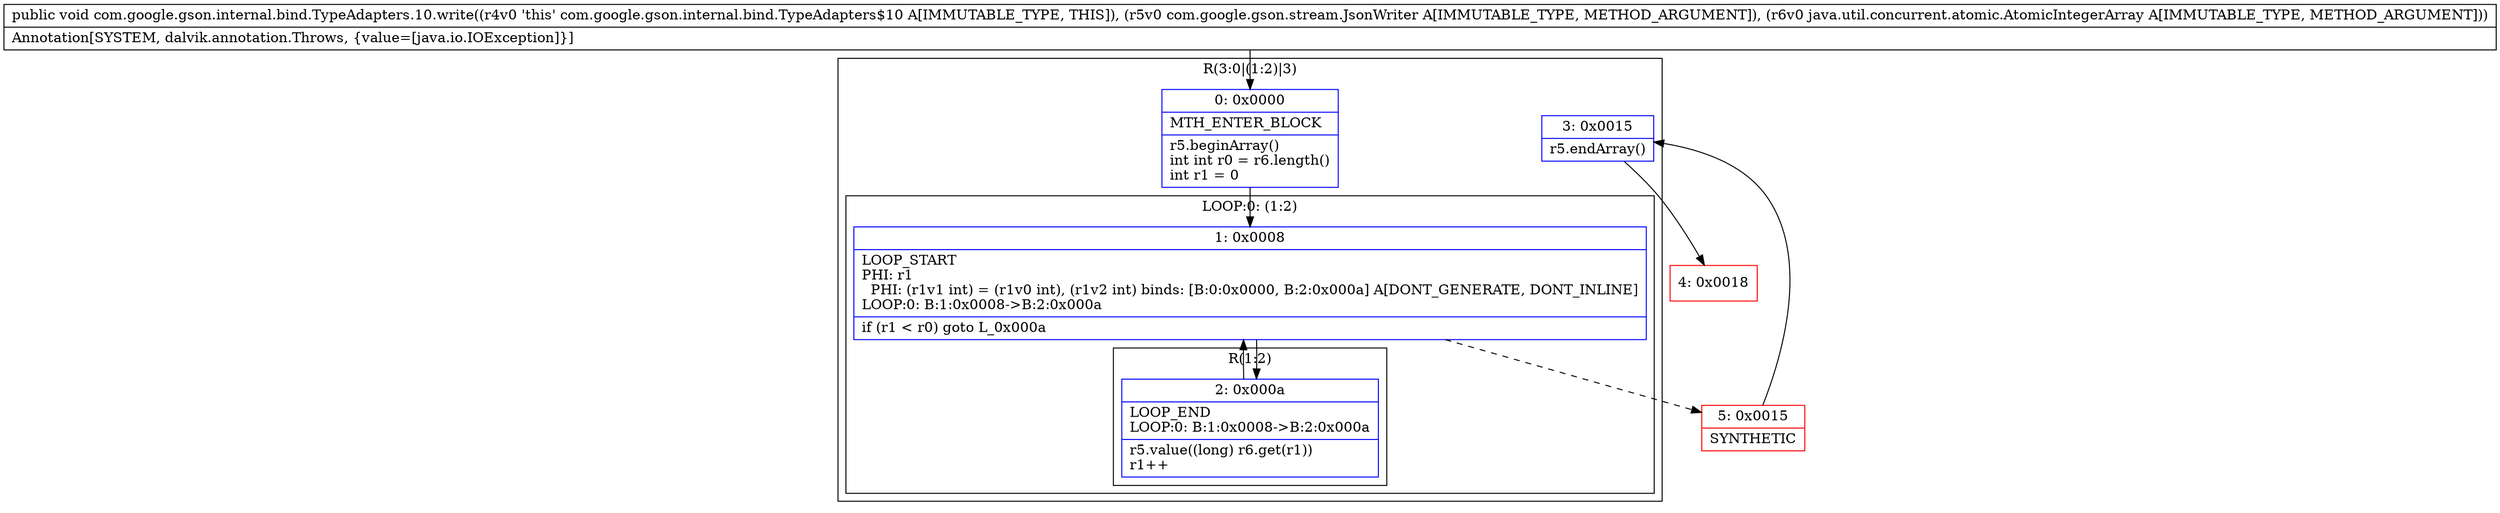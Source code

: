 digraph "CFG forcom.google.gson.internal.bind.TypeAdapters.10.write(Lcom\/google\/gson\/stream\/JsonWriter;Ljava\/util\/concurrent\/atomic\/AtomicIntegerArray;)V" {
subgraph cluster_Region_404570174 {
label = "R(3:0|(1:2)|3)";
node [shape=record,color=blue];
Node_0 [shape=record,label="{0\:\ 0x0000|MTH_ENTER_BLOCK\l|r5.beginArray()\lint int r0 = r6.length()\lint r1 = 0\l}"];
subgraph cluster_LoopRegion_1534991714 {
label = "LOOP:0: (1:2)";
node [shape=record,color=blue];
Node_1 [shape=record,label="{1\:\ 0x0008|LOOP_START\lPHI: r1 \l  PHI: (r1v1 int) = (r1v0 int), (r1v2 int) binds: [B:0:0x0000, B:2:0x000a] A[DONT_GENERATE, DONT_INLINE]\lLOOP:0: B:1:0x0008\-\>B:2:0x000a\l|if (r1 \< r0) goto L_0x000a\l}"];
subgraph cluster_Region_1192347248 {
label = "R(1:2)";
node [shape=record,color=blue];
Node_2 [shape=record,label="{2\:\ 0x000a|LOOP_END\lLOOP:0: B:1:0x0008\-\>B:2:0x000a\l|r5.value((long) r6.get(r1))\lr1++\l}"];
}
}
Node_3 [shape=record,label="{3\:\ 0x0015|r5.endArray()\l}"];
}
Node_4 [shape=record,color=red,label="{4\:\ 0x0018}"];
Node_5 [shape=record,color=red,label="{5\:\ 0x0015|SYNTHETIC\l}"];
MethodNode[shape=record,label="{public void com.google.gson.internal.bind.TypeAdapters.10.write((r4v0 'this' com.google.gson.internal.bind.TypeAdapters$10 A[IMMUTABLE_TYPE, THIS]), (r5v0 com.google.gson.stream.JsonWriter A[IMMUTABLE_TYPE, METHOD_ARGUMENT]), (r6v0 java.util.concurrent.atomic.AtomicIntegerArray A[IMMUTABLE_TYPE, METHOD_ARGUMENT]))  | Annotation[SYSTEM, dalvik.annotation.Throws, \{value=[java.io.IOException]\}]\l}"];
MethodNode -> Node_0;
Node_0 -> Node_1;
Node_1 -> Node_2;
Node_1 -> Node_5[style=dashed];
Node_2 -> Node_1;
Node_3 -> Node_4;
Node_5 -> Node_3;
}

